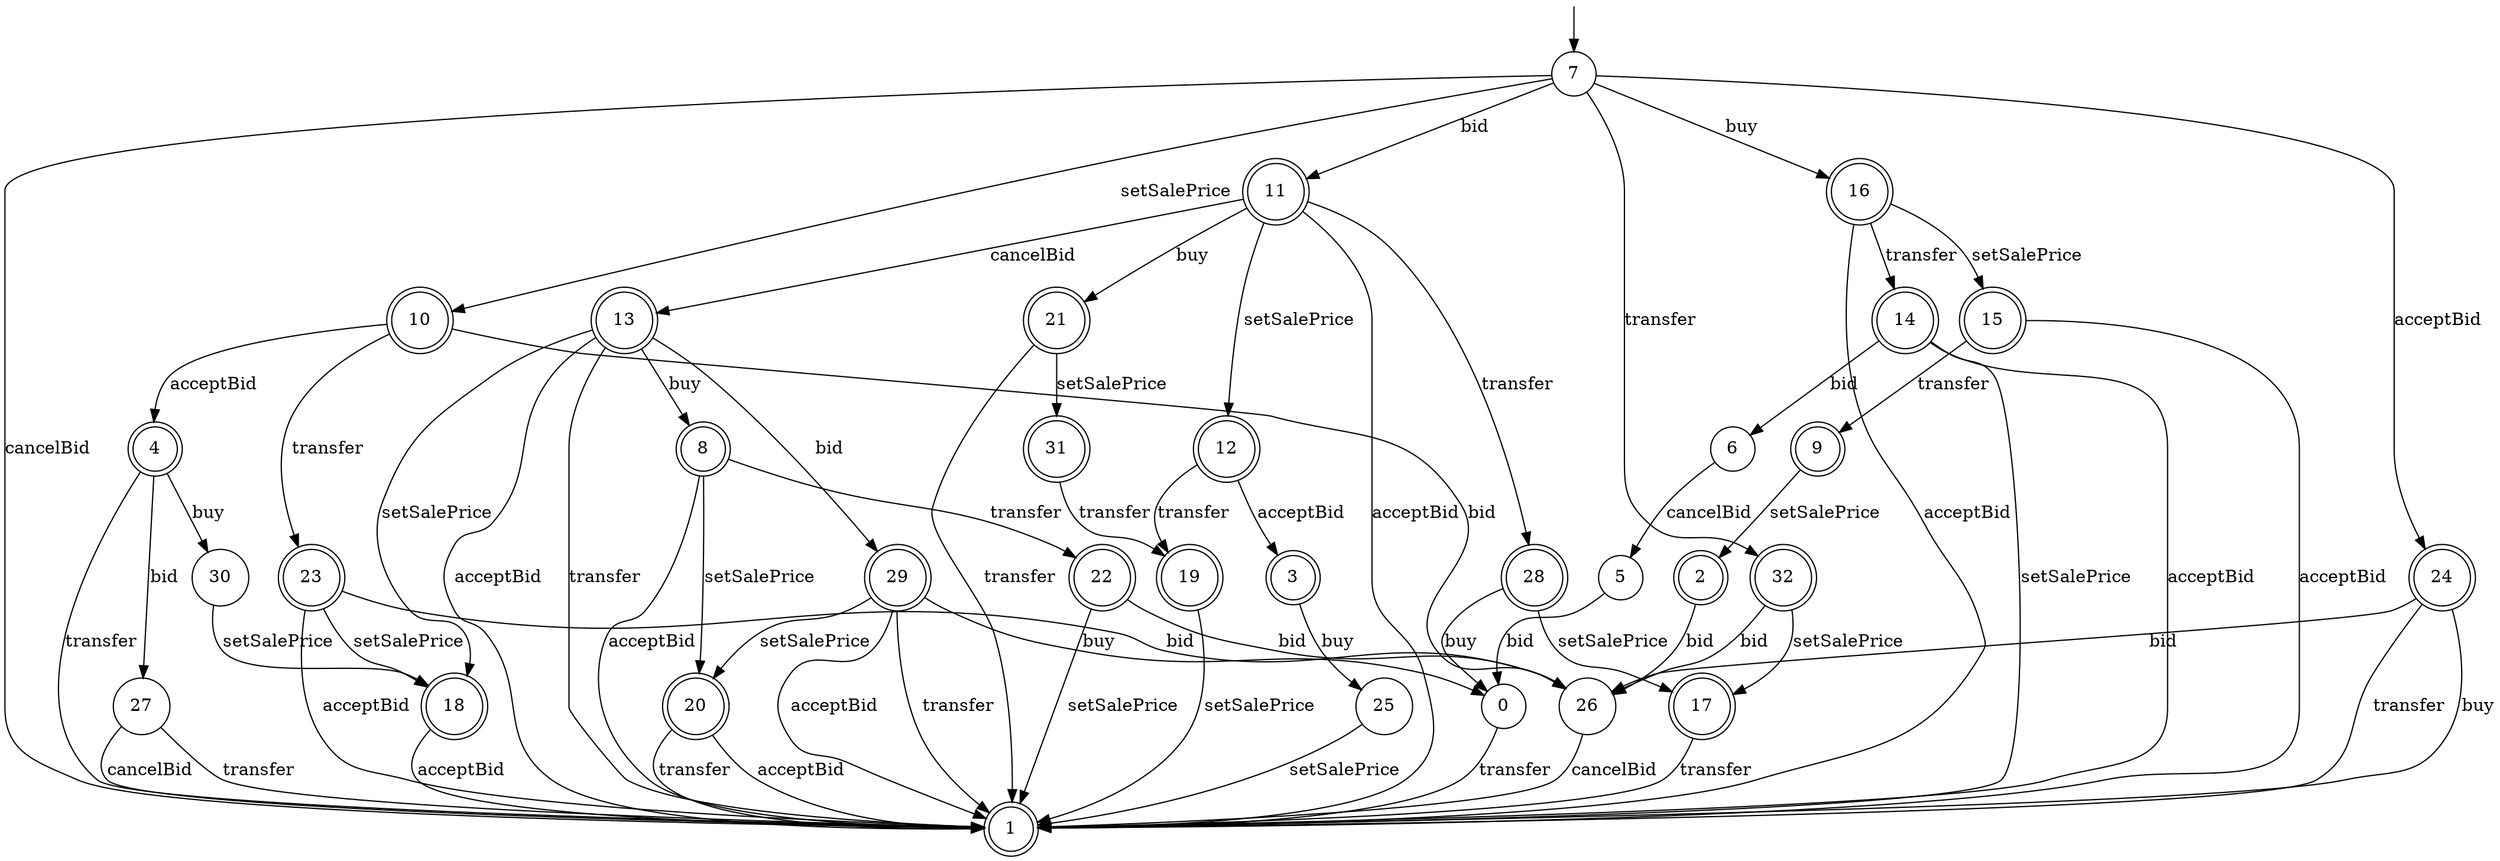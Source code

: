 digraph g {

	s0 [shape="circle" label="0"];
	s1 [shape="doublecircle" label="1"];
	s2 [shape="doublecircle" label="2"];
	s3 [shape="doublecircle" label="3"];
	s4 [shape="doublecircle" label="4"];
	s5 [shape="circle" label="5"];
	s6 [shape="circle" label="6"];
	s7 [shape="circle" label="7"];
	s8 [shape="doublecircle" label="8"];
	s9 [shape="doublecircle" label="9"];
	s10 [shape="doublecircle" label="10"];
	s11 [shape="doublecircle" label="11"];
	s12 [shape="doublecircle" label="12"];
	s13 [shape="doublecircle" label="13"];
	s14 [shape="doublecircle" label="14"];
	s15 [shape="doublecircle" label="15"];
	s16 [shape="doublecircle" label="16"];
	s17 [shape="doublecircle" label="17"];
	s18 [shape="doublecircle" label="18"];
	s19 [shape="doublecircle" label="19"];
	s20 [shape="doublecircle" label="20"];
	s21 [shape="doublecircle" label="21"];
	s22 [shape="doublecircle" label="22"];
	s23 [shape="doublecircle" label="23"];
	s24 [shape="doublecircle" label="24"];
	s25 [shape="circle" label="25"];
	s26 [shape="circle" label="26"];
	s27 [shape="circle" label="27"];
	s28 [shape="doublecircle" label="28"];
	s29 [shape="doublecircle" label="29"];
	s30 [shape="circle" label="30"];
	s31 [shape="doublecircle" label="31"];
	s32 [shape="doublecircle" label="32"];
	s0 -> s1 [label="transfer"];
	s2 -> s26 [label="bid"];
	s3 -> s25 [label="buy"];
	s4 -> s1 [label="transfer"];
	s4 -> s30 [label="buy"];
	s4 -> s27 [label="bid"];
	s5 -> s0 [label="bid"];
	s6 -> s5 [label="cancelBid"];
	s7 -> s24 [label="acceptBid"];
	s7 -> s32 [label="transfer"];
	s7 -> s16 [label="buy"];
	s7 -> s10 [label="setSalePrice"];
	s7 -> s1 [label="cancelBid"];
	s7 -> s11 [label="bid"];
	s8 -> s1 [label="acceptBid"];
	s8 -> s22 [label="transfer"];
	s8 -> s20 [label="setSalePrice"];
	s9 -> s2 [label="setSalePrice"];
	s10 -> s4 [label="acceptBid"];
	s10 -> s23 [label="transfer"];
	s10 -> s26 [label="bid"];
	s11 -> s1 [label="acceptBid"];
	s11 -> s28 [label="transfer"];
	s11 -> s21 [label="buy"];
	s11 -> s12 [label="setSalePrice"];
	s11 -> s13 [label="cancelBid"];
	s12 -> s3 [label="acceptBid"];
	s12 -> s19 [label="transfer"];
	s13 -> s1 [label="acceptBid"];
	s13 -> s1 [label="transfer"];
	s13 -> s8 [label="buy"];
	s13 -> s18 [label="setSalePrice"];
	s13 -> s29 [label="bid"];
	s14 -> s1 [label="acceptBid"];
	s14 -> s1 [label="setSalePrice"];
	s14 -> s6 [label="bid"];
	s15 -> s1 [label="acceptBid"];
	s15 -> s9 [label="transfer"];
	s16 -> s1 [label="acceptBid"];
	s16 -> s14 [label="transfer"];
	s16 -> s15 [label="setSalePrice"];
	s17 -> s1 [label="transfer"];
	s18 -> s1 [label="acceptBid"];
	s19 -> s1 [label="setSalePrice"];
	s20 -> s1 [label="acceptBid"];
	s20 -> s1 [label="transfer"];
	s21 -> s1 [label="transfer"];
	s21 -> s31 [label="setSalePrice"];
	s22 -> s1 [label="setSalePrice"];
	s22 -> s26 [label="bid"];
	s23 -> s1 [label="acceptBid"];
	s23 -> s18 [label="setSalePrice"];
	s23 -> s26 [label="bid"];
	s24 -> s1 [label="transfer"];
	s24 -> s1 [label="buy"];
	s24 -> s26 [label="bid"];
	s25 -> s1 [label="setSalePrice"];
	s26 -> s1 [label="cancelBid"];
	s27 -> s1 [label="transfer"];
	s27 -> s1 [label="cancelBid"];
	s28 -> s0 [label="buy"];
	s28 -> s17 [label="setSalePrice"];
	s29 -> s1 [label="acceptBid"];
	s29 -> s1 [label="transfer"];
	s29 -> s0 [label="buy"];
	s29 -> s20 [label="setSalePrice"];
	s30 -> s18 [label="setSalePrice"];
	s31 -> s19 [label="transfer"];
	s32 -> s17 [label="setSalePrice"];
	s32 -> s26 [label="bid"];

__start0 [label="" shape="none" width="0" height="0"];
__start0 -> s7;

}

